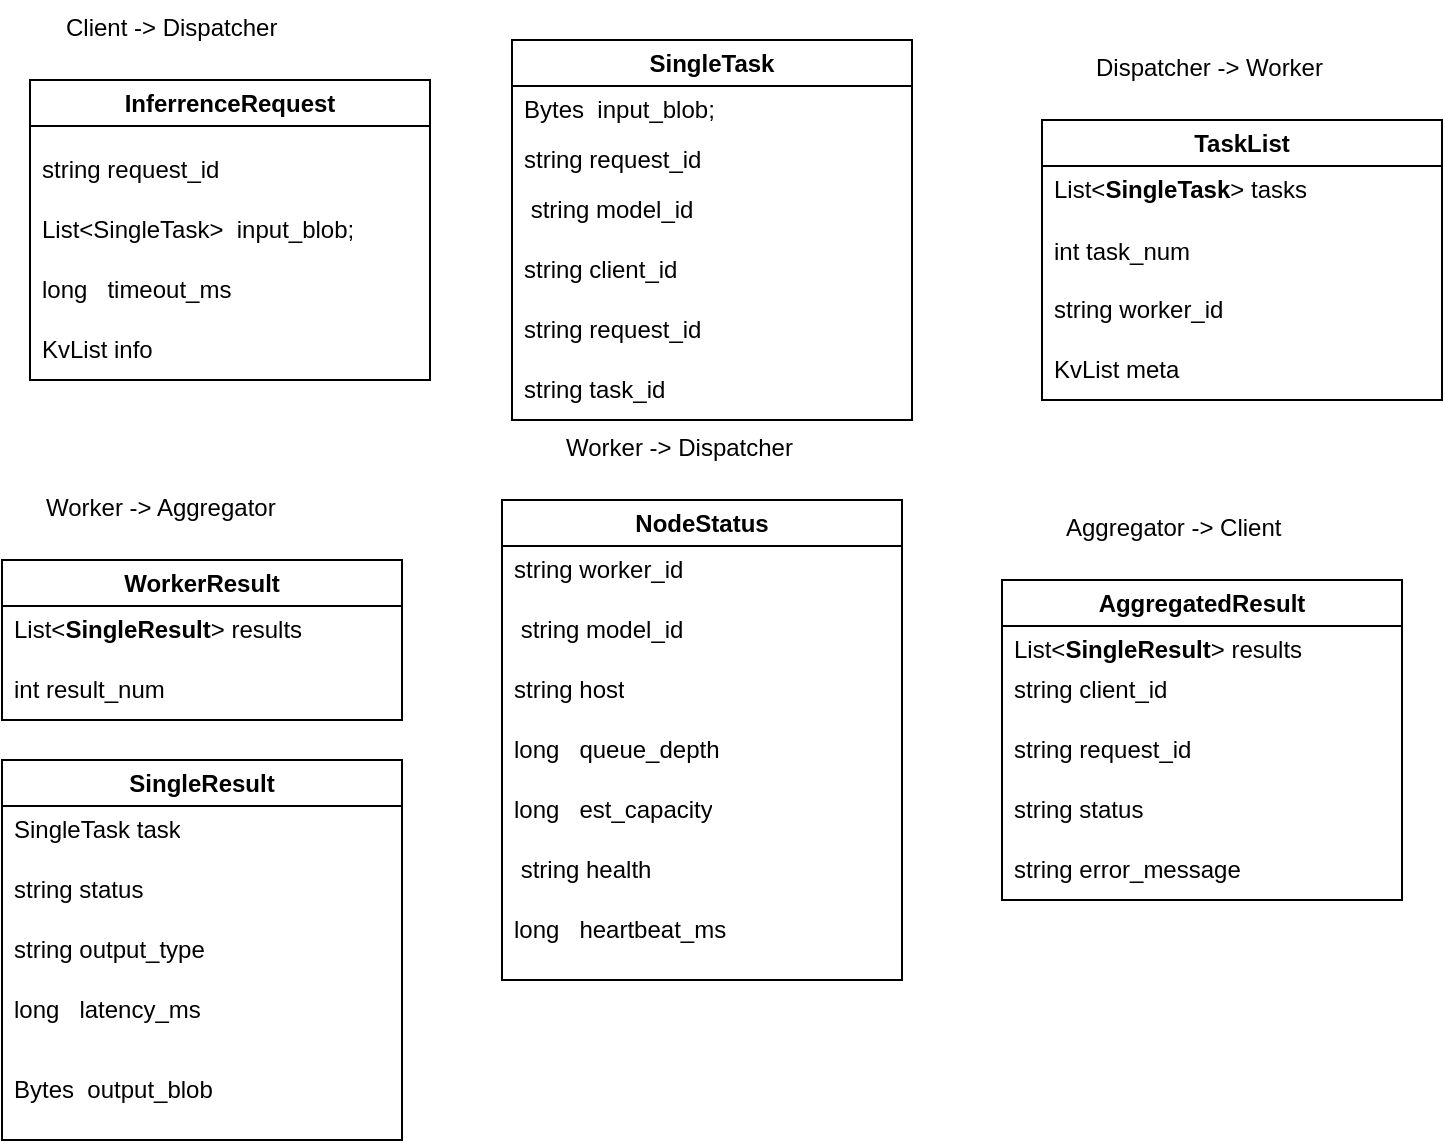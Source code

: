 <mxfile version="28.1.1">
  <diagram name="第 1 页" id="4Dg6nDyWwRIcCuGgK7Jx">
    <mxGraphModel dx="902" dy="507" grid="1" gridSize="10" guides="1" tooltips="1" connect="1" arrows="1" fold="1" page="1" pageScale="1" pageWidth="827" pageHeight="1169" math="0" shadow="0">
      <root>
        <mxCell id="0" />
        <mxCell id="1" parent="0" />
        <mxCell id="0nKRqJaGoLqEUH_HNrJ8-2" value="InferrenceRequest" style="swimlane;whiteSpace=wrap;html=1;startSize=23;" parent="1" vertex="1">
          <mxGeometry x="214" y="180" width="200" height="150" as="geometry" />
        </mxCell>
        <mxCell id="0nKRqJaGoLqEUH_HNrJ8-5" value="string request_id" style="text;strokeColor=none;fillColor=none;align=left;verticalAlign=middle;spacingLeft=4;spacingRight=4;overflow=hidden;points=[[0,0.5],[1,0.5]];portConstraint=eastwest;rotatable=0;whiteSpace=wrap;html=1;" parent="0nKRqJaGoLqEUH_HNrJ8-2" vertex="1">
          <mxGeometry y="30" width="200" height="30" as="geometry" />
        </mxCell>
        <mxCell id="0nKRqJaGoLqEUH_HNrJ8-7" value="List&amp;lt;SingleTask&amp;gt;&amp;nbsp; input_blob;" style="text;strokeColor=none;fillColor=none;align=left;verticalAlign=middle;spacingLeft=4;spacingRight=4;overflow=hidden;points=[[0,0.5],[1,0.5]];portConstraint=eastwest;rotatable=0;whiteSpace=wrap;html=1;" parent="0nKRqJaGoLqEUH_HNrJ8-2" vertex="1">
          <mxGeometry y="60" width="200" height="30" as="geometry" />
        </mxCell>
        <mxCell id="0nKRqJaGoLqEUH_HNrJ8-8" value="long&amp;nbsp; &amp;nbsp;timeout_ms" style="text;strokeColor=none;fillColor=none;align=left;verticalAlign=middle;spacingLeft=4;spacingRight=4;overflow=hidden;points=[[0,0.5],[1,0.5]];portConstraint=eastwest;rotatable=0;whiteSpace=wrap;html=1;" parent="0nKRqJaGoLqEUH_HNrJ8-2" vertex="1">
          <mxGeometry y="90" width="200" height="30" as="geometry" />
        </mxCell>
        <mxCell id="0nKRqJaGoLqEUH_HNrJ8-9" value="KvList info" style="text;strokeColor=none;fillColor=none;align=left;verticalAlign=middle;spacingLeft=4;spacingRight=4;overflow=hidden;points=[[0,0.5],[1,0.5]];portConstraint=eastwest;rotatable=0;whiteSpace=wrap;html=1;" parent="0nKRqJaGoLqEUH_HNrJ8-2" vertex="1">
          <mxGeometry y="120" width="200" height="30" as="geometry" />
        </mxCell>
        <mxCell id="0nKRqJaGoLqEUH_HNrJ8-10" value="TaskList" style="swimlane;whiteSpace=wrap;html=1;startSize=23;" parent="1" vertex="1">
          <mxGeometry x="720" y="200" width="200" height="140" as="geometry" />
        </mxCell>
        <mxCell id="0nKRqJaGoLqEUH_HNrJ8-11" value="&lt;div style=&quot;text-align: center;&quot;&gt;&lt;span style=&quot;background-color: transparent; color: light-dark(rgb(0, 0, 0), rgb(255, 255, 255));&quot;&gt;List&amp;lt;&lt;b&gt;SingleTask&lt;/b&gt;&lt;/span&gt;&lt;span style=&quot;background-color: transparent; color: light-dark(rgb(0, 0, 0), rgb(255, 255, 255));&quot;&gt;&amp;gt; tasks&lt;/span&gt;&lt;/div&gt;" style="text;strokeColor=none;fillColor=none;align=left;verticalAlign=middle;spacingLeft=4;spacingRight=4;overflow=hidden;points=[[0,0.5],[1,0.5]];portConstraint=eastwest;rotatable=0;whiteSpace=wrap;html=1;" parent="0nKRqJaGoLqEUH_HNrJ8-10" vertex="1">
          <mxGeometry y="20" width="200" height="30" as="geometry" />
        </mxCell>
        <mxCell id="0nKRqJaGoLqEUH_HNrJ8-12" value="int task_num" style="text;strokeColor=none;fillColor=none;align=left;verticalAlign=middle;spacingLeft=4;spacingRight=4;overflow=hidden;points=[[0,0.5],[1,0.5]];portConstraint=eastwest;rotatable=0;whiteSpace=wrap;html=1;" parent="0nKRqJaGoLqEUH_HNrJ8-10" vertex="1">
          <mxGeometry y="51" width="200" height="30" as="geometry" />
        </mxCell>
        <mxCell id="0nKRqJaGoLqEUH_HNrJ8-14" value="string worker_id" style="text;strokeColor=none;fillColor=none;align=left;verticalAlign=middle;spacingLeft=4;spacingRight=4;overflow=hidden;points=[[0,0.5],[1,0.5]];portConstraint=eastwest;rotatable=0;whiteSpace=wrap;html=1;" parent="0nKRqJaGoLqEUH_HNrJ8-10" vertex="1">
          <mxGeometry y="80" width="200" height="30" as="geometry" />
        </mxCell>
        <mxCell id="0nKRqJaGoLqEUH_HNrJ8-16" value="KvList meta" style="text;strokeColor=none;fillColor=none;align=left;verticalAlign=middle;spacingLeft=4;spacingRight=4;overflow=hidden;points=[[0,0.5],[1,0.5]];portConstraint=eastwest;rotatable=0;whiteSpace=wrap;html=1;" parent="0nKRqJaGoLqEUH_HNrJ8-10" vertex="1">
          <mxGeometry y="110" width="200" height="30" as="geometry" />
        </mxCell>
        <mxCell id="0nKRqJaGoLqEUH_HNrJ8-17" value="WorkerResult" style="swimlane;whiteSpace=wrap;html=1;startSize=23;" parent="1" vertex="1">
          <mxGeometry x="200" y="420" width="200" height="80" as="geometry" />
        </mxCell>
        <mxCell id="0nKRqJaGoLqEUH_HNrJ8-18" value="List&amp;lt;&lt;b style=&quot;text-align: center;&quot;&gt;SingleResult&lt;/b&gt;&amp;gt; results" style="text;strokeColor=none;fillColor=none;align=left;verticalAlign=middle;spacingLeft=4;spacingRight=4;overflow=hidden;points=[[0,0.5],[1,0.5]];portConstraint=eastwest;rotatable=0;whiteSpace=wrap;html=1;" parent="0nKRqJaGoLqEUH_HNrJ8-17" vertex="1">
          <mxGeometry y="20" width="200" height="30" as="geometry" />
        </mxCell>
        <mxCell id="0nKRqJaGoLqEUH_HNrJ8-19" value="int result_num" style="text;strokeColor=none;fillColor=none;align=left;verticalAlign=middle;spacingLeft=4;spacingRight=4;overflow=hidden;points=[[0,0.5],[1,0.5]];portConstraint=eastwest;rotatable=0;whiteSpace=wrap;html=1;" parent="0nKRqJaGoLqEUH_HNrJ8-17" vertex="1">
          <mxGeometry y="50" width="200" height="30" as="geometry" />
        </mxCell>
        <mxCell id="0nKRqJaGoLqEUH_HNrJ8-26" value="NodeStatus" style="swimlane;whiteSpace=wrap;html=1;startSize=23;" parent="1" vertex="1">
          <mxGeometry x="450" y="390" width="200" height="240" as="geometry" />
        </mxCell>
        <mxCell id="0nKRqJaGoLqEUH_HNrJ8-27" value="string worker_id" style="text;strokeColor=none;fillColor=none;align=left;verticalAlign=middle;spacingLeft=4;spacingRight=4;overflow=hidden;points=[[0,0.5],[1,0.5]];portConstraint=eastwest;rotatable=0;whiteSpace=wrap;html=1;" parent="0nKRqJaGoLqEUH_HNrJ8-26" vertex="1">
          <mxGeometry y="20" width="200" height="30" as="geometry" />
        </mxCell>
        <mxCell id="0nKRqJaGoLqEUH_HNrJ8-28" value="&amp;nbsp;string model_id" style="text;strokeColor=none;fillColor=none;align=left;verticalAlign=middle;spacingLeft=4;spacingRight=4;overflow=hidden;points=[[0,0.5],[1,0.5]];portConstraint=eastwest;rotatable=0;whiteSpace=wrap;html=1;" parent="0nKRqJaGoLqEUH_HNrJ8-26" vertex="1">
          <mxGeometry y="50" width="200" height="30" as="geometry" />
        </mxCell>
        <mxCell id="0nKRqJaGoLqEUH_HNrJ8-29" value="string host" style="text;strokeColor=none;fillColor=none;align=left;verticalAlign=middle;spacingLeft=4;spacingRight=4;overflow=hidden;points=[[0,0.5],[1,0.5]];portConstraint=eastwest;rotatable=0;whiteSpace=wrap;html=1;" parent="0nKRqJaGoLqEUH_HNrJ8-26" vertex="1">
          <mxGeometry y="80" width="200" height="30" as="geometry" />
        </mxCell>
        <mxCell id="0nKRqJaGoLqEUH_HNrJ8-30" value="long&amp;nbsp; &amp;nbsp;queue_depth" style="text;strokeColor=none;fillColor=none;align=left;verticalAlign=middle;spacingLeft=4;spacingRight=4;overflow=hidden;points=[[0,0.5],[1,0.5]];portConstraint=eastwest;rotatable=0;whiteSpace=wrap;html=1;" parent="0nKRqJaGoLqEUH_HNrJ8-26" vertex="1">
          <mxGeometry y="110" width="200" height="30" as="geometry" />
        </mxCell>
        <mxCell id="0nKRqJaGoLqEUH_HNrJ8-31" value="long&amp;nbsp; &amp;nbsp;est_capacity" style="text;strokeColor=none;fillColor=none;align=left;verticalAlign=middle;spacingLeft=4;spacingRight=4;overflow=hidden;points=[[0,0.5],[1,0.5]];portConstraint=eastwest;rotatable=0;whiteSpace=wrap;html=1;" parent="0nKRqJaGoLqEUH_HNrJ8-26" vertex="1">
          <mxGeometry y="140" width="200" height="30" as="geometry" />
        </mxCell>
        <mxCell id="0nKRqJaGoLqEUH_HNrJ8-32" value="&amp;nbsp;string health" style="text;strokeColor=none;fillColor=none;align=left;verticalAlign=middle;spacingLeft=4;spacingRight=4;overflow=hidden;points=[[0,0.5],[1,0.5]];portConstraint=eastwest;rotatable=0;whiteSpace=wrap;html=1;" parent="0nKRqJaGoLqEUH_HNrJ8-26" vertex="1">
          <mxGeometry y="170" width="200" height="30" as="geometry" />
        </mxCell>
        <mxCell id="0nKRqJaGoLqEUH_HNrJ8-33" value="long&amp;nbsp; &amp;nbsp;heartbeat_ms" style="text;strokeColor=none;fillColor=none;align=left;verticalAlign=middle;spacingLeft=4;spacingRight=4;overflow=hidden;points=[[0,0.5],[1,0.5]];portConstraint=eastwest;rotatable=0;whiteSpace=wrap;html=1;" parent="0nKRqJaGoLqEUH_HNrJ8-26" vertex="1">
          <mxGeometry y="200" width="200" height="30" as="geometry" />
        </mxCell>
        <mxCell id="0nKRqJaGoLqEUH_HNrJ8-35" value="Client -&gt; Dispatcher" style="text;whiteSpace=wrap;" parent="1" vertex="1">
          <mxGeometry x="230" y="140" width="140" height="40" as="geometry" />
        </mxCell>
        <mxCell id="0nKRqJaGoLqEUH_HNrJ8-36" value="Dispatcher -&gt; Worker" style="text;whiteSpace=wrap;" parent="1" vertex="1">
          <mxGeometry x="745" y="160" width="150" height="40" as="geometry" />
        </mxCell>
        <mxCell id="0nKRqJaGoLqEUH_HNrJ8-37" value="Worker -&gt; Aggregator&#xa;" style="text;whiteSpace=wrap;" parent="1" vertex="1">
          <mxGeometry x="220" y="380" width="180" height="40" as="geometry" />
        </mxCell>
        <mxCell id="0nKRqJaGoLqEUH_HNrJ8-38" value="Worker -&gt; Dispatcher" style="text;whiteSpace=wrap;" parent="1" vertex="1">
          <mxGeometry x="480" y="350" width="150" height="40" as="geometry" />
        </mxCell>
        <mxCell id="0nKRqJaGoLqEUH_HNrJ8-48" value="AggregatedResult" style="swimlane;whiteSpace=wrap;html=1;startSize=23;" parent="1" vertex="1">
          <mxGeometry x="700" y="430" width="200" height="160" as="geometry" />
        </mxCell>
        <mxCell id="0nKRqJaGoLqEUH_HNrJ8-49" value="List&amp;lt;&lt;span style=&quot;font-weight: 700; text-align: center;&quot;&gt;SingleResult&lt;/span&gt;&amp;gt; results" style="text;strokeColor=none;fillColor=none;align=left;verticalAlign=middle;spacingLeft=4;spacingRight=4;overflow=hidden;points=[[0,0.5],[1,0.5]];portConstraint=eastwest;rotatable=0;whiteSpace=wrap;html=1;" parent="0nKRqJaGoLqEUH_HNrJ8-48" vertex="1">
          <mxGeometry y="20" width="200" height="30" as="geometry" />
        </mxCell>
        <mxCell id="L_CLdgQlcdDKleKCfVZ4-15" value="string client_id" style="text;strokeColor=none;fillColor=none;align=left;verticalAlign=middle;spacingLeft=4;spacingRight=4;overflow=hidden;points=[[0,0.5],[1,0.5]];portConstraint=eastwest;rotatable=0;whiteSpace=wrap;html=1;" vertex="1" parent="0nKRqJaGoLqEUH_HNrJ8-48">
          <mxGeometry y="40" width="200" height="30" as="geometry" />
        </mxCell>
        <mxCell id="L_CLdgQlcdDKleKCfVZ4-24" value="string request_id" style="text;strokeColor=none;fillColor=none;align=left;verticalAlign=middle;spacingLeft=4;spacingRight=4;overflow=hidden;points=[[0,0.5],[1,0.5]];portConstraint=eastwest;rotatable=0;whiteSpace=wrap;html=1;" vertex="1" parent="0nKRqJaGoLqEUH_HNrJ8-48">
          <mxGeometry y="70" width="200" height="30" as="geometry" />
        </mxCell>
        <mxCell id="L_CLdgQlcdDKleKCfVZ4-25" value="string status" style="text;strokeColor=none;fillColor=none;align=left;verticalAlign=middle;spacingLeft=4;spacingRight=4;overflow=hidden;points=[[0,0.5],[1,0.5]];portConstraint=eastwest;rotatable=0;whiteSpace=wrap;html=1;" vertex="1" parent="0nKRqJaGoLqEUH_HNrJ8-48">
          <mxGeometry y="100" width="200" height="30" as="geometry" />
        </mxCell>
        <mxCell id="L_CLdgQlcdDKleKCfVZ4-27" value="string error_message" style="text;strokeColor=none;fillColor=none;align=left;verticalAlign=middle;spacingLeft=4;spacingRight=4;overflow=hidden;points=[[0,0.5],[1,0.5]];portConstraint=eastwest;rotatable=0;whiteSpace=wrap;html=1;" vertex="1" parent="0nKRqJaGoLqEUH_HNrJ8-48">
          <mxGeometry y="130" width="200" height="30" as="geometry" />
        </mxCell>
        <mxCell id="0nKRqJaGoLqEUH_HNrJ8-56" value="Aggregator -&gt; Client" style="text;whiteSpace=wrap;" parent="1" vertex="1">
          <mxGeometry x="730" y="390" width="140" height="40" as="geometry" />
        </mxCell>
        <mxCell id="L_CLdgQlcdDKleKCfVZ4-1" value="SingleTask" style="swimlane;whiteSpace=wrap;html=1;startSize=23;" vertex="1" parent="1">
          <mxGeometry x="455" y="160" width="200" height="190" as="geometry" />
        </mxCell>
        <mxCell id="L_CLdgQlcdDKleKCfVZ4-5" value="Bytes&amp;nbsp; input_blob;" style="text;strokeColor=none;fillColor=none;align=left;verticalAlign=middle;spacingLeft=4;spacingRight=4;overflow=hidden;points=[[0,0.5],[1,0.5]];portConstraint=eastwest;rotatable=0;whiteSpace=wrap;html=1;" vertex="1" parent="L_CLdgQlcdDKleKCfVZ4-1">
          <mxGeometry y="20" width="200" height="30" as="geometry" />
        </mxCell>
        <mxCell id="L_CLdgQlcdDKleKCfVZ4-9" value="string request_id" style="text;strokeColor=none;fillColor=none;align=left;verticalAlign=middle;spacingLeft=4;spacingRight=4;overflow=hidden;points=[[0,0.5],[1,0.5]];portConstraint=eastwest;rotatable=0;whiteSpace=wrap;html=1;" vertex="1" parent="L_CLdgQlcdDKleKCfVZ4-1">
          <mxGeometry y="40" width="200" height="40" as="geometry" />
        </mxCell>
        <mxCell id="L_CLdgQlcdDKleKCfVZ4-12" value="&amp;nbsp;string model_id&amp;nbsp;" style="text;strokeColor=none;fillColor=none;align=left;verticalAlign=middle;spacingLeft=4;spacingRight=4;overflow=hidden;points=[[0,0.5],[1,0.5]];portConstraint=eastwest;rotatable=0;whiteSpace=wrap;html=1;" vertex="1" parent="L_CLdgQlcdDKleKCfVZ4-1">
          <mxGeometry y="70" width="200" height="30" as="geometry" />
        </mxCell>
        <mxCell id="L_CLdgQlcdDKleKCfVZ4-14" value="string client_id" style="text;strokeColor=none;fillColor=none;align=left;verticalAlign=middle;spacingLeft=4;spacingRight=4;overflow=hidden;points=[[0,0.5],[1,0.5]];portConstraint=eastwest;rotatable=0;whiteSpace=wrap;html=1;" vertex="1" parent="L_CLdgQlcdDKleKCfVZ4-1">
          <mxGeometry y="100" width="200" height="30" as="geometry" />
        </mxCell>
        <mxCell id="0nKRqJaGoLqEUH_HNrJ8-3" value="string request_id" style="text;strokeColor=none;fillColor=none;align=left;verticalAlign=middle;spacingLeft=4;spacingRight=4;overflow=hidden;points=[[0,0.5],[1,0.5]];portConstraint=eastwest;rotatable=0;whiteSpace=wrap;html=1;" parent="L_CLdgQlcdDKleKCfVZ4-1" vertex="1">
          <mxGeometry y="130" width="200" height="30" as="geometry" />
        </mxCell>
        <mxCell id="L_CLdgQlcdDKleKCfVZ4-26" value="string task_id" style="text;strokeColor=none;fillColor=none;align=left;verticalAlign=middle;spacingLeft=4;spacingRight=4;overflow=hidden;points=[[0,0.5],[1,0.5]];portConstraint=eastwest;rotatable=0;whiteSpace=wrap;html=1;" vertex="1" parent="L_CLdgQlcdDKleKCfVZ4-1">
          <mxGeometry y="160" width="200" height="30" as="geometry" />
        </mxCell>
        <mxCell id="L_CLdgQlcdDKleKCfVZ4-16" value="SingleResult" style="swimlane;whiteSpace=wrap;html=1;startSize=23;" vertex="1" parent="1">
          <mxGeometry x="200" y="520" width="200" height="190" as="geometry" />
        </mxCell>
        <mxCell id="L_CLdgQlcdDKleKCfVZ4-17" value="SingleTask task" style="text;strokeColor=none;fillColor=none;align=left;verticalAlign=middle;spacingLeft=4;spacingRight=4;overflow=hidden;points=[[0,0.5],[1,0.5]];portConstraint=eastwest;rotatable=0;whiteSpace=wrap;html=1;" vertex="1" parent="L_CLdgQlcdDKleKCfVZ4-16">
          <mxGeometry y="20" width="200" height="30" as="geometry" />
        </mxCell>
        <mxCell id="L_CLdgQlcdDKleKCfVZ4-19" value="string status" style="text;strokeColor=none;fillColor=none;align=left;verticalAlign=middle;spacingLeft=4;spacingRight=4;overflow=hidden;points=[[0,0.5],[1,0.5]];portConstraint=eastwest;rotatable=0;whiteSpace=wrap;html=1;" vertex="1" parent="L_CLdgQlcdDKleKCfVZ4-16">
          <mxGeometry y="50" width="200" height="30" as="geometry" />
        </mxCell>
        <mxCell id="L_CLdgQlcdDKleKCfVZ4-21" value="string output_type" style="text;strokeColor=none;fillColor=none;align=left;verticalAlign=middle;spacingLeft=4;spacingRight=4;overflow=hidden;points=[[0,0.5],[1,0.5]];portConstraint=eastwest;rotatable=0;whiteSpace=wrap;html=1;" vertex="1" parent="L_CLdgQlcdDKleKCfVZ4-16">
          <mxGeometry y="80" width="200" height="30" as="geometry" />
        </mxCell>
        <mxCell id="L_CLdgQlcdDKleKCfVZ4-22" value="long&amp;nbsp; &amp;nbsp;latency_ms" style="text;strokeColor=none;fillColor=none;align=left;verticalAlign=middle;spacingLeft=4;spacingRight=4;overflow=hidden;points=[[0,0.5],[1,0.5]];portConstraint=eastwest;rotatable=0;whiteSpace=wrap;html=1;" vertex="1" parent="L_CLdgQlcdDKleKCfVZ4-16">
          <mxGeometry y="110" width="200" height="30" as="geometry" />
        </mxCell>
        <mxCell id="L_CLdgQlcdDKleKCfVZ4-23" value="Bytes&amp;nbsp; output_blob" style="text;strokeColor=none;fillColor=none;align=left;verticalAlign=middle;spacingLeft=4;spacingRight=4;overflow=hidden;points=[[0,0.5],[1,0.5]];portConstraint=eastwest;rotatable=0;whiteSpace=wrap;html=1;" vertex="1" parent="L_CLdgQlcdDKleKCfVZ4-16">
          <mxGeometry y="150" width="200" height="30" as="geometry" />
        </mxCell>
      </root>
    </mxGraphModel>
  </diagram>
</mxfile>
